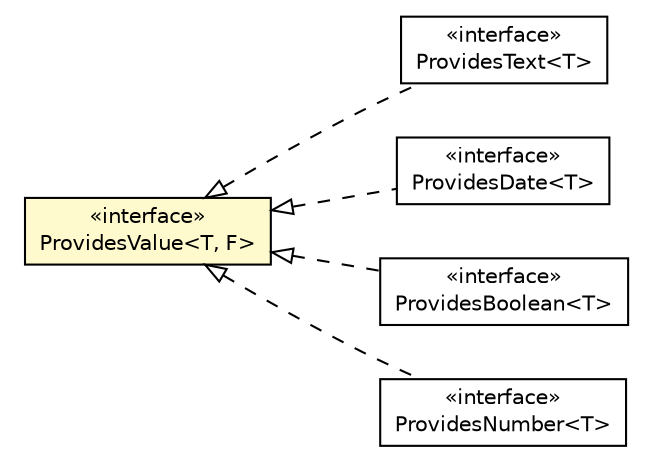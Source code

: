 #!/usr/local/bin/dot
#
# Class diagram 
# Generated by UMLGraph version R5_6-24-gf6e263 (http://www.umlgraph.org/)
#

digraph G {
	edge [fontname="Helvetica",fontsize=10,labelfontname="Helvetica",labelfontsize=10];
	node [fontname="Helvetica",fontsize=10,shape=plaintext];
	nodesep=0.25;
	ranksep=0.5;
	rankdir=LR;
	// org.turbogwt.core.providers.client.ProvidesText<T>
	c3890 [label=<<table title="org.turbogwt.core.providers.client.ProvidesText" border="0" cellborder="1" cellspacing="0" cellpadding="2" port="p" href="./ProvidesText.html">
		<tr><td><table border="0" cellspacing="0" cellpadding="1">
<tr><td align="center" balign="center"> &#171;interface&#187; </td></tr>
<tr><td align="center" balign="center"> ProvidesText&lt;T&gt; </td></tr>
		</table></td></tr>
		</table>>, URL="./ProvidesText.html", fontname="Helvetica", fontcolor="black", fontsize=10.0];
	// org.turbogwt.core.providers.client.ProvidesDate<T>
	c3891 [label=<<table title="org.turbogwt.core.providers.client.ProvidesDate" border="0" cellborder="1" cellspacing="0" cellpadding="2" port="p" href="./ProvidesDate.html">
		<tr><td><table border="0" cellspacing="0" cellpadding="1">
<tr><td align="center" balign="center"> &#171;interface&#187; </td></tr>
<tr><td align="center" balign="center"> ProvidesDate&lt;T&gt; </td></tr>
		</table></td></tr>
		</table>>, URL="./ProvidesDate.html", fontname="Helvetica", fontcolor="black", fontsize=10.0];
	// org.turbogwt.core.providers.client.ProvidesBoolean<T>
	c3892 [label=<<table title="org.turbogwt.core.providers.client.ProvidesBoolean" border="0" cellborder="1" cellspacing="0" cellpadding="2" port="p" href="./ProvidesBoolean.html">
		<tr><td><table border="0" cellspacing="0" cellpadding="1">
<tr><td align="center" balign="center"> &#171;interface&#187; </td></tr>
<tr><td align="center" balign="center"> ProvidesBoolean&lt;T&gt; </td></tr>
		</table></td></tr>
		</table>>, URL="./ProvidesBoolean.html", fontname="Helvetica", fontcolor="black", fontsize=10.0];
	// org.turbogwt.core.providers.client.ProvidesValue<T, F>
	c3893 [label=<<table title="org.turbogwt.core.providers.client.ProvidesValue" border="0" cellborder="1" cellspacing="0" cellpadding="2" port="p" bgcolor="lemonChiffon" href="./ProvidesValue.html">
		<tr><td><table border="0" cellspacing="0" cellpadding="1">
<tr><td align="center" balign="center"> &#171;interface&#187; </td></tr>
<tr><td align="center" balign="center"> ProvidesValue&lt;T, F&gt; </td></tr>
		</table></td></tr>
		</table>>, URL="./ProvidesValue.html", fontname="Helvetica", fontcolor="black", fontsize=10.0];
	// org.turbogwt.core.providers.client.ProvidesNumber<T>
	c3894 [label=<<table title="org.turbogwt.core.providers.client.ProvidesNumber" border="0" cellborder="1" cellspacing="0" cellpadding="2" port="p" href="./ProvidesNumber.html">
		<tr><td><table border="0" cellspacing="0" cellpadding="1">
<tr><td align="center" balign="center"> &#171;interface&#187; </td></tr>
<tr><td align="center" balign="center"> ProvidesNumber&lt;T&gt; </td></tr>
		</table></td></tr>
		</table>>, URL="./ProvidesNumber.html", fontname="Helvetica", fontcolor="black", fontsize=10.0];
	//org.turbogwt.core.providers.client.ProvidesText<T> implements org.turbogwt.core.providers.client.ProvidesValue<T, F>
	c3893:p -> c3890:p [dir=back,arrowtail=empty,style=dashed];
	//org.turbogwt.core.providers.client.ProvidesDate<T> implements org.turbogwt.core.providers.client.ProvidesValue<T, F>
	c3893:p -> c3891:p [dir=back,arrowtail=empty,style=dashed];
	//org.turbogwt.core.providers.client.ProvidesBoolean<T> implements org.turbogwt.core.providers.client.ProvidesValue<T, F>
	c3893:p -> c3892:p [dir=back,arrowtail=empty,style=dashed];
	//org.turbogwt.core.providers.client.ProvidesNumber<T> implements org.turbogwt.core.providers.client.ProvidesValue<T, F>
	c3893:p -> c3894:p [dir=back,arrowtail=empty,style=dashed];
}

